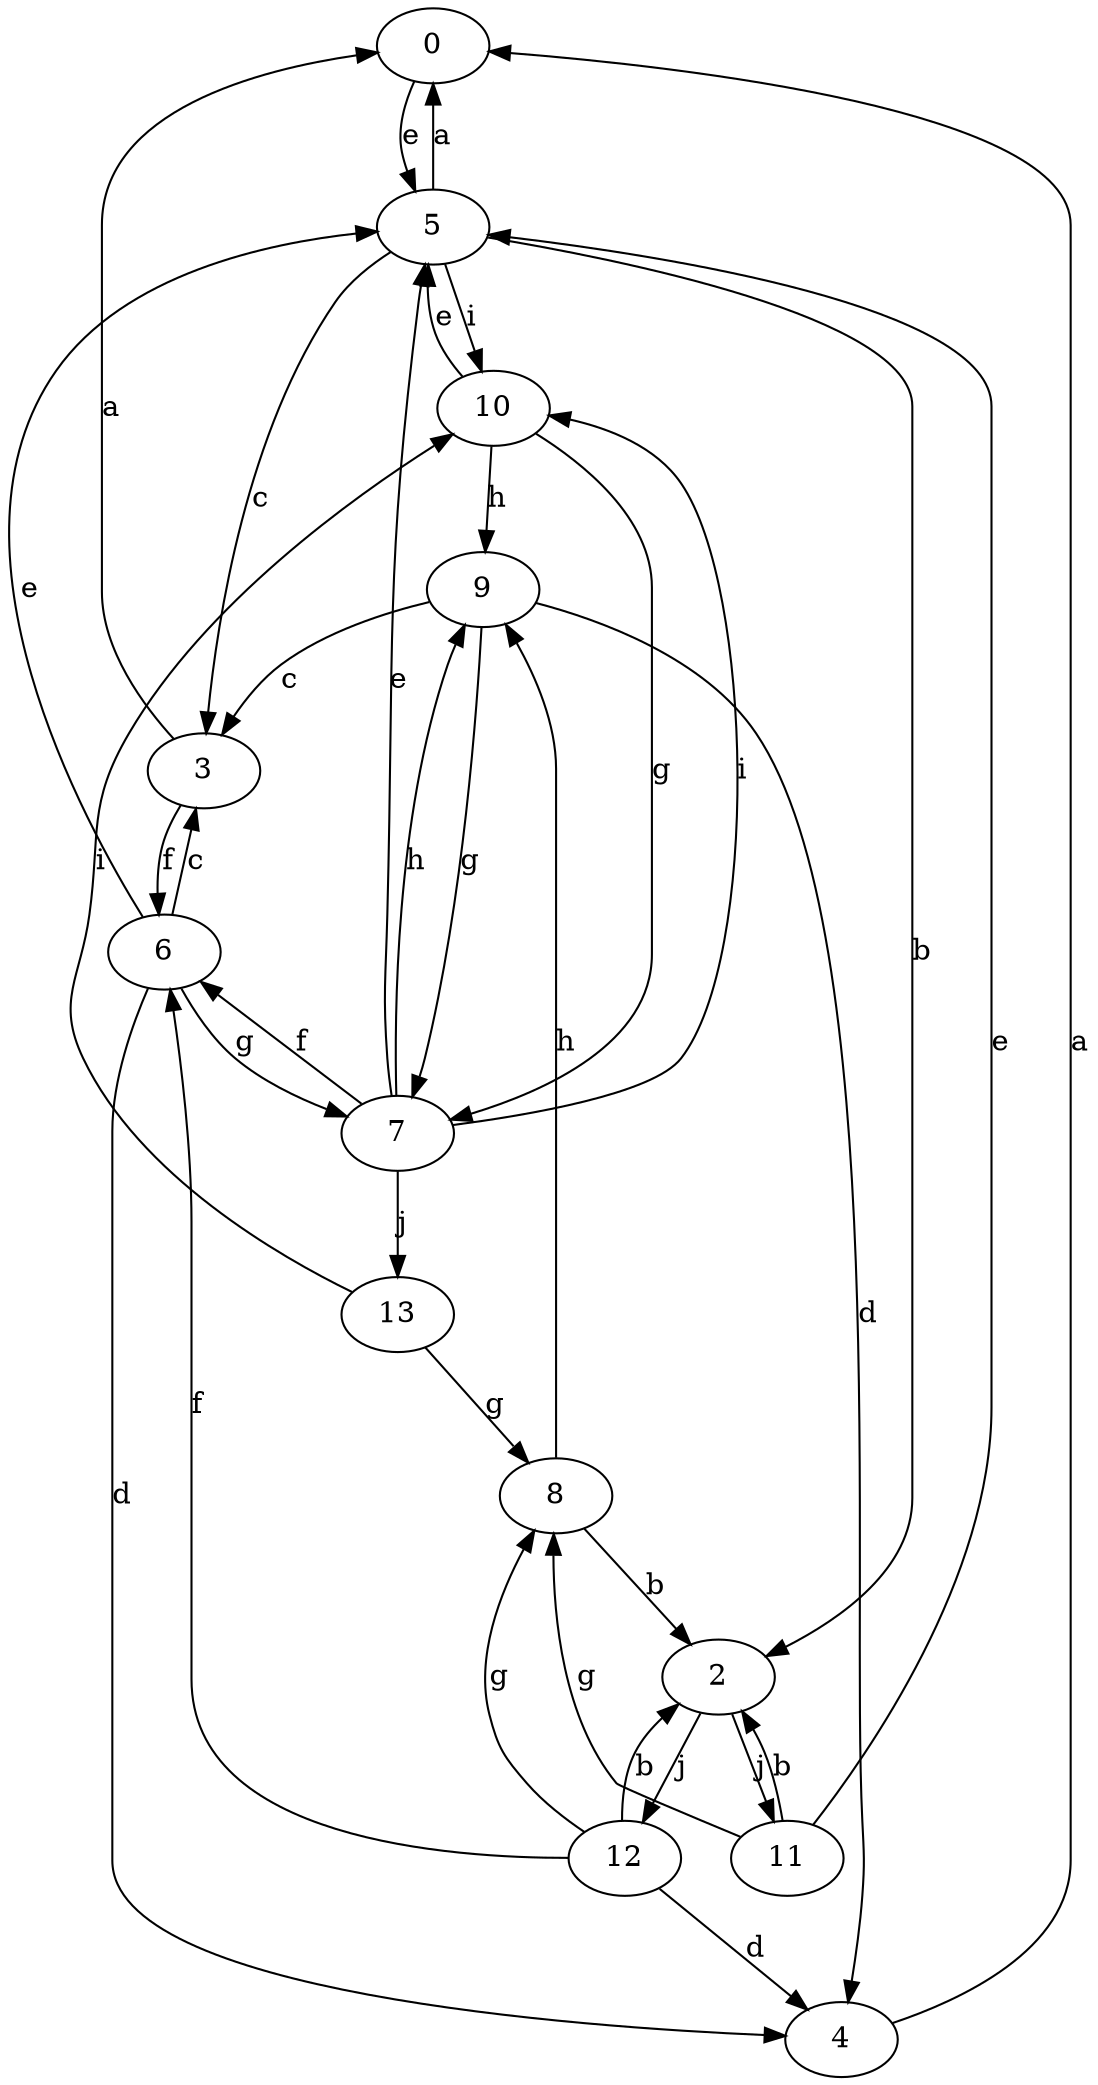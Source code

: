 strict digraph  {
0;
2;
3;
4;
5;
6;
7;
8;
9;
10;
11;
12;
13;
0 -> 5  [label=e];
2 -> 11  [label=j];
2 -> 12  [label=j];
3 -> 0  [label=a];
3 -> 6  [label=f];
4 -> 0  [label=a];
5 -> 0  [label=a];
5 -> 2  [label=b];
5 -> 3  [label=c];
5 -> 10  [label=i];
6 -> 3  [label=c];
6 -> 4  [label=d];
6 -> 5  [label=e];
6 -> 7  [label=g];
7 -> 5  [label=e];
7 -> 6  [label=f];
7 -> 9  [label=h];
7 -> 10  [label=i];
7 -> 13  [label=j];
8 -> 2  [label=b];
8 -> 9  [label=h];
9 -> 3  [label=c];
9 -> 4  [label=d];
9 -> 7  [label=g];
10 -> 5  [label=e];
10 -> 7  [label=g];
10 -> 9  [label=h];
11 -> 2  [label=b];
11 -> 5  [label=e];
11 -> 8  [label=g];
12 -> 2  [label=b];
12 -> 4  [label=d];
12 -> 6  [label=f];
12 -> 8  [label=g];
13 -> 8  [label=g];
13 -> 10  [label=i];
}
